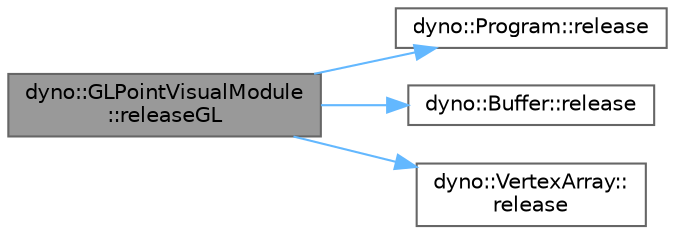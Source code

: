digraph "dyno::GLPointVisualModule::releaseGL"
{
 // LATEX_PDF_SIZE
  bgcolor="transparent";
  edge [fontname=Helvetica,fontsize=10,labelfontname=Helvetica,labelfontsize=10];
  node [fontname=Helvetica,fontsize=10,shape=box,height=0.2,width=0.4];
  rankdir="LR";
  Node1 [id="Node000001",label="dyno::GLPointVisualModule\l::releaseGL",height=0.2,width=0.4,color="gray40", fillcolor="grey60", style="filled", fontcolor="black",tooltip=" "];
  Node1 -> Node2 [id="edge1_Node000001_Node000002",color="steelblue1",style="solid",tooltip=" "];
  Node2 [id="Node000002",label="dyno::Program::release",height=0.2,width=0.4,color="grey40", fillcolor="white", style="filled",URL="$classdyno_1_1_program.html#a6da62a399a84bfc2ca5a6d43ca806888",tooltip=" "];
  Node1 -> Node3 [id="edge2_Node000001_Node000003",color="steelblue1",style="solid",tooltip=" "];
  Node3 [id="Node000003",label="dyno::Buffer::release",height=0.2,width=0.4,color="grey40", fillcolor="white", style="filled",URL="$classdyno_1_1_buffer.html#a966c0ae85304d84a7a897bfe3bd65e66",tooltip=" "];
  Node1 -> Node4 [id="edge3_Node000001_Node000004",color="steelblue1",style="solid",tooltip=" "];
  Node4 [id="Node000004",label="dyno::VertexArray::\lrelease",height=0.2,width=0.4,color="grey40", fillcolor="white", style="filled",URL="$classdyno_1_1_vertex_array.html#a55ece9e339b6c34338c5a1a2b824e7c4",tooltip=" "];
}
